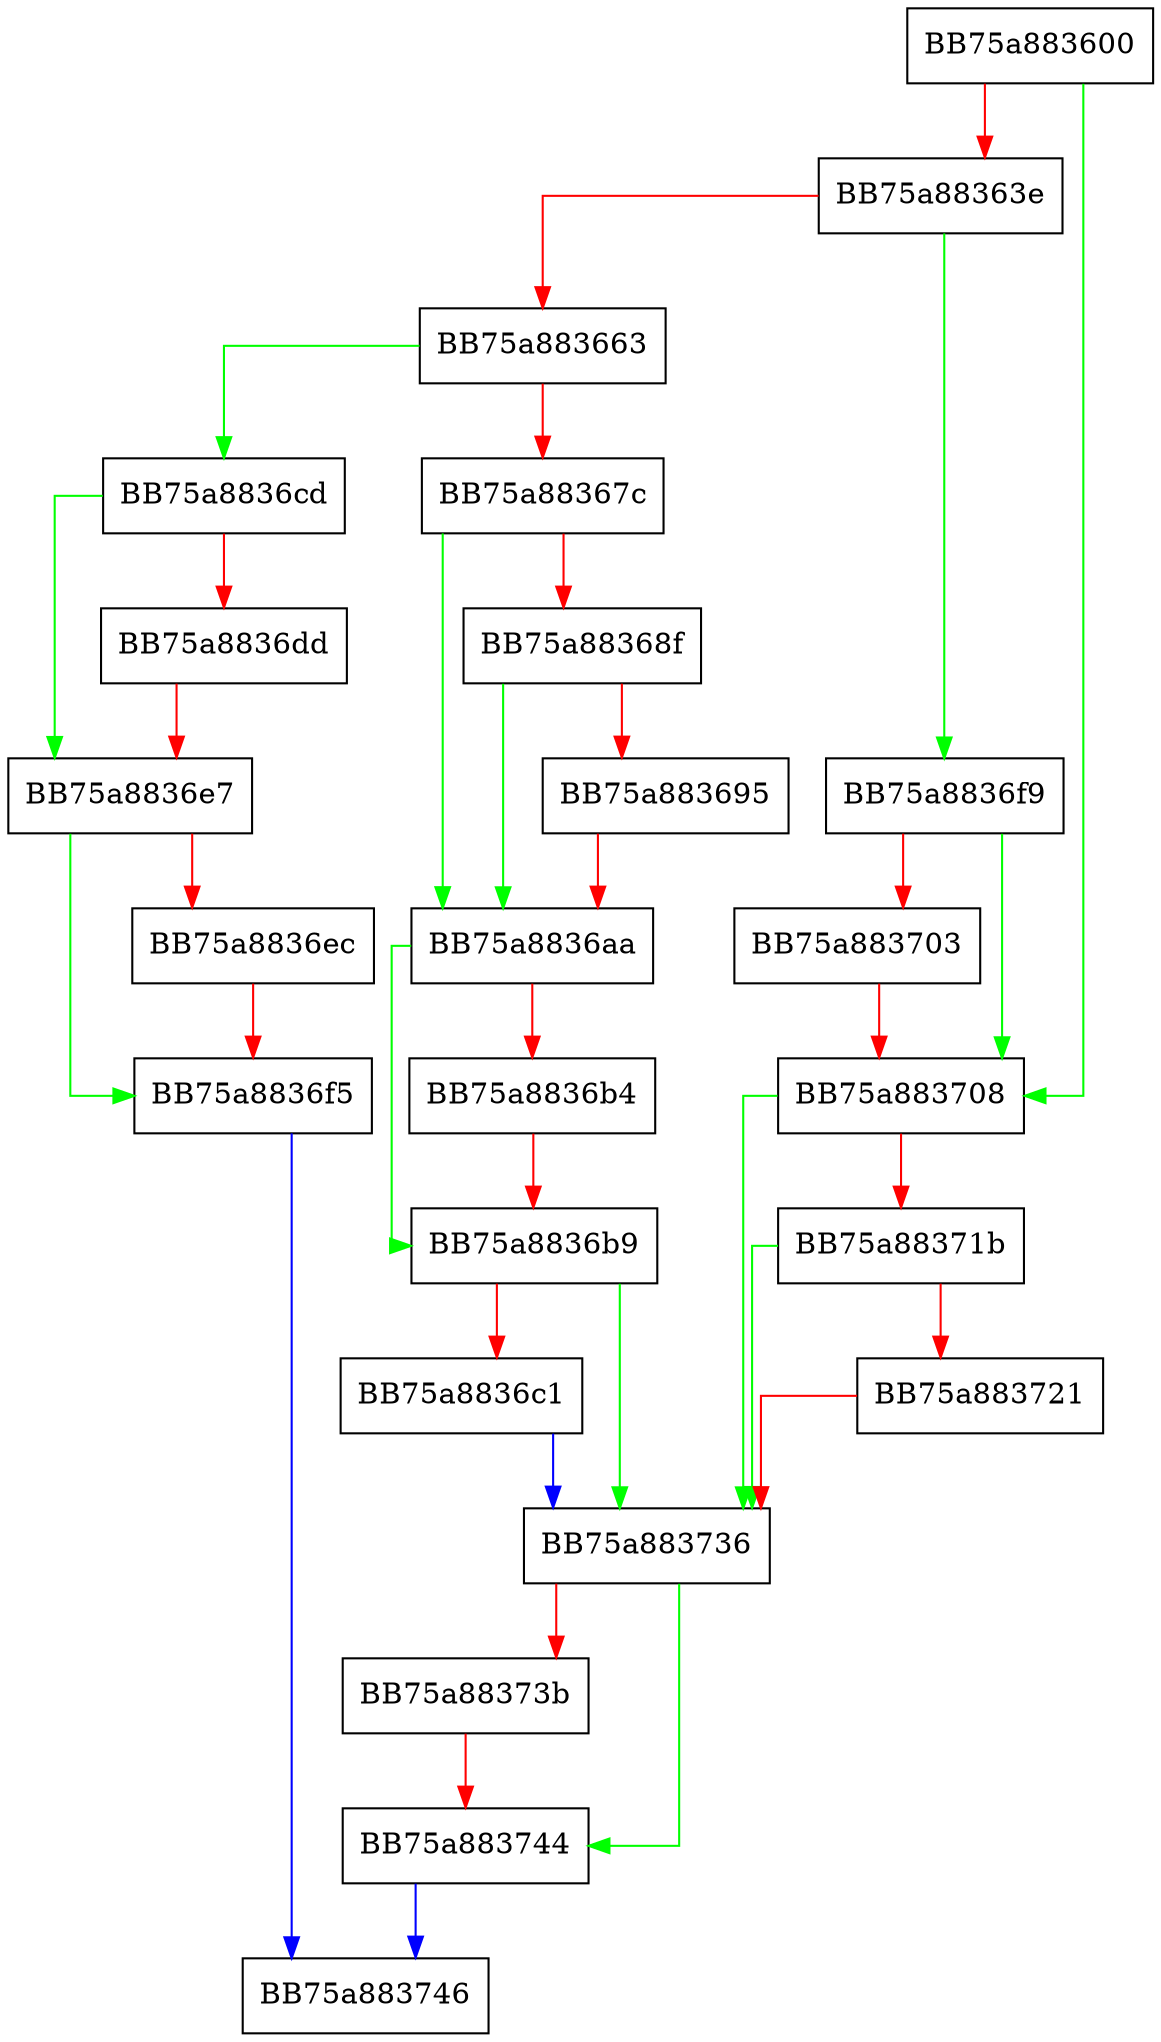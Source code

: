 digraph GetSenseGuid {
  node [shape="box"];
  graph [splines=ortho];
  BB75a883600 -> BB75a883708 [color="green"];
  BB75a883600 -> BB75a88363e [color="red"];
  BB75a88363e -> BB75a8836f9 [color="green"];
  BB75a88363e -> BB75a883663 [color="red"];
  BB75a883663 -> BB75a8836cd [color="green"];
  BB75a883663 -> BB75a88367c [color="red"];
  BB75a88367c -> BB75a8836aa [color="green"];
  BB75a88367c -> BB75a88368f [color="red"];
  BB75a88368f -> BB75a8836aa [color="green"];
  BB75a88368f -> BB75a883695 [color="red"];
  BB75a883695 -> BB75a8836aa [color="red"];
  BB75a8836aa -> BB75a8836b9 [color="green"];
  BB75a8836aa -> BB75a8836b4 [color="red"];
  BB75a8836b4 -> BB75a8836b9 [color="red"];
  BB75a8836b9 -> BB75a883736 [color="green"];
  BB75a8836b9 -> BB75a8836c1 [color="red"];
  BB75a8836c1 -> BB75a883736 [color="blue"];
  BB75a8836cd -> BB75a8836e7 [color="green"];
  BB75a8836cd -> BB75a8836dd [color="red"];
  BB75a8836dd -> BB75a8836e7 [color="red"];
  BB75a8836e7 -> BB75a8836f5 [color="green"];
  BB75a8836e7 -> BB75a8836ec [color="red"];
  BB75a8836ec -> BB75a8836f5 [color="red"];
  BB75a8836f5 -> BB75a883746 [color="blue"];
  BB75a8836f9 -> BB75a883708 [color="green"];
  BB75a8836f9 -> BB75a883703 [color="red"];
  BB75a883703 -> BB75a883708 [color="red"];
  BB75a883708 -> BB75a883736 [color="green"];
  BB75a883708 -> BB75a88371b [color="red"];
  BB75a88371b -> BB75a883736 [color="green"];
  BB75a88371b -> BB75a883721 [color="red"];
  BB75a883721 -> BB75a883736 [color="red"];
  BB75a883736 -> BB75a883744 [color="green"];
  BB75a883736 -> BB75a88373b [color="red"];
  BB75a88373b -> BB75a883744 [color="red"];
  BB75a883744 -> BB75a883746 [color="blue"];
}
